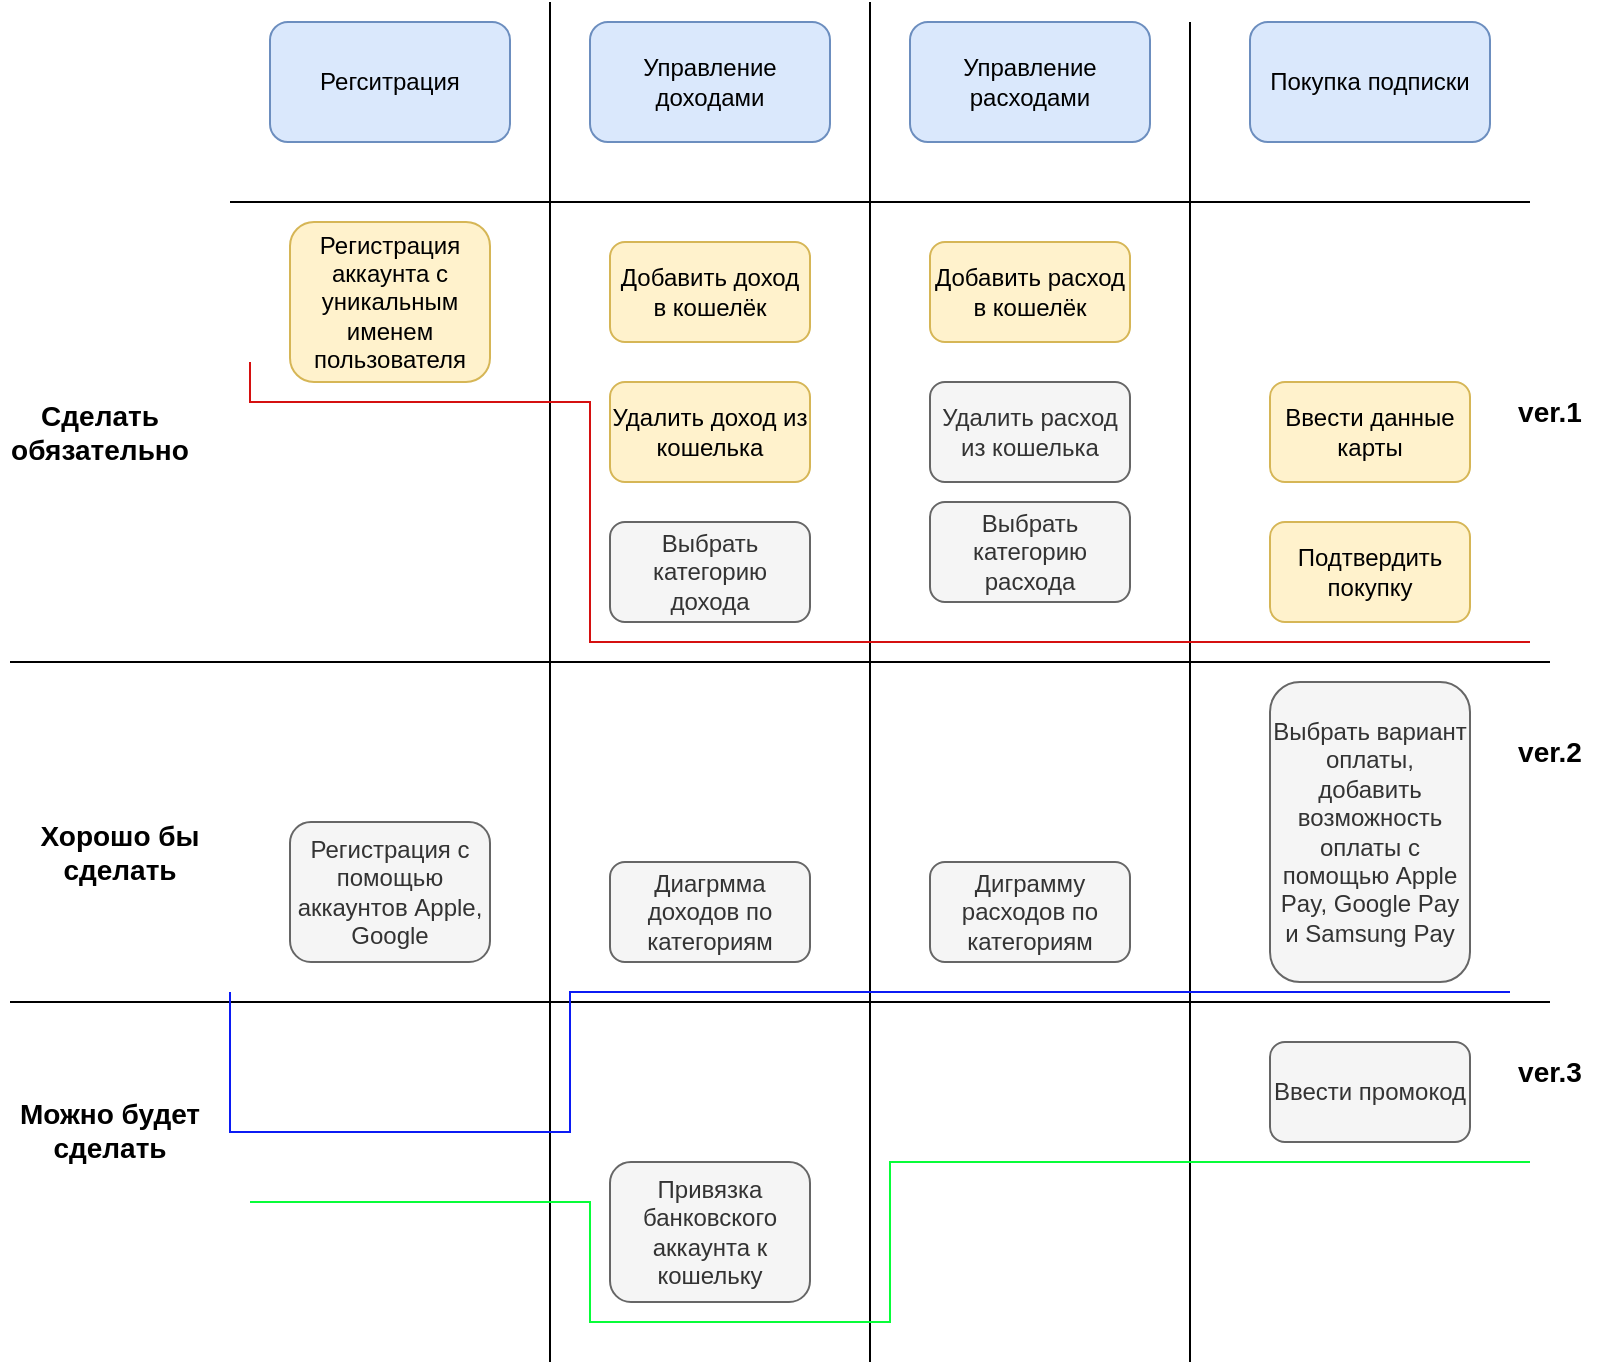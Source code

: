 <mxfile version="21.1.2" type="device">
  <diagram name="Page-1" id="iXeg-zfbAlBCnqqb55lr">
    <mxGraphModel dx="2261" dy="884" grid="1" gridSize="10" guides="1" tooltips="1" connect="1" arrows="1" fold="1" page="1" pageScale="1" pageWidth="827" pageHeight="1169" math="0" shadow="0">
      <root>
        <mxCell id="0" />
        <mxCell id="1" parent="0" />
        <mxCell id="zP7d5f_9tEzzHWjP8LjR-1" value="Регситрация" style="rounded=1;whiteSpace=wrap;html=1;fillColor=#dae8fc;strokeColor=#6c8ebf;" parent="1" vertex="1">
          <mxGeometry x="-670" y="30" width="120" height="60" as="geometry" />
        </mxCell>
        <mxCell id="zP7d5f_9tEzzHWjP8LjR-2" value="Управление доходами" style="rounded=1;whiteSpace=wrap;html=1;fillColor=#dae8fc;strokeColor=#6c8ebf;" parent="1" vertex="1">
          <mxGeometry x="-510" y="30" width="120" height="60" as="geometry" />
        </mxCell>
        <mxCell id="zP7d5f_9tEzzHWjP8LjR-3" value="" style="endArrow=none;html=1;rounded=0;" parent="1" edge="1">
          <mxGeometry width="50" height="50" relative="1" as="geometry">
            <mxPoint x="-530" y="700" as="sourcePoint" />
            <mxPoint x="-530" y="20" as="targetPoint" />
          </mxGeometry>
        </mxCell>
        <mxCell id="zP7d5f_9tEzzHWjP8LjR-4" value="" style="endArrow=none;html=1;rounded=0;" parent="1" edge="1">
          <mxGeometry width="50" height="50" relative="1" as="geometry">
            <mxPoint x="-690" y="120" as="sourcePoint" />
            <mxPoint x="-40" y="120" as="targetPoint" />
          </mxGeometry>
        </mxCell>
        <mxCell id="zP7d5f_9tEzzHWjP8LjR-5" value="Регистрация аккаунта c уникальным именем пользователя" style="rounded=1;whiteSpace=wrap;html=1;fillColor=#fff2cc;strokeColor=#d6b656;" parent="1" vertex="1">
          <mxGeometry x="-660" y="130" width="100" height="80" as="geometry" />
        </mxCell>
        <mxCell id="zP7d5f_9tEzzHWjP8LjR-6" value="Регистрация с помощью аккаунтов Apple, Google" style="rounded=1;whiteSpace=wrap;html=1;fillColor=#f5f5f5;fontColor=#333333;strokeColor=#666666;" parent="1" vertex="1">
          <mxGeometry x="-660" y="430" width="100" height="70" as="geometry" />
        </mxCell>
        <mxCell id="zP7d5f_9tEzzHWjP8LjR-9" value="Добавить доход в кошелёк" style="rounded=1;whiteSpace=wrap;html=1;fillColor=#fff2cc;strokeColor=#d6b656;" parent="1" vertex="1">
          <mxGeometry x="-500" y="140" width="100" height="50" as="geometry" />
        </mxCell>
        <mxCell id="zP7d5f_9tEzzHWjP8LjR-10" value="Удалить доход из кошелька" style="rounded=1;whiteSpace=wrap;html=1;fillColor=#fff2cc;strokeColor=#d6b656;" parent="1" vertex="1">
          <mxGeometry x="-500" y="210" width="100" height="50" as="geometry" />
        </mxCell>
        <mxCell id="zP7d5f_9tEzzHWjP8LjR-13" value="Привязка банковского аккаунта к кошельку" style="rounded=1;whiteSpace=wrap;html=1;fillColor=#f5f5f5;strokeColor=#666666;fontColor=#333333;" parent="1" vertex="1">
          <mxGeometry x="-500" y="600" width="100" height="70" as="geometry" />
        </mxCell>
        <mxCell id="zP7d5f_9tEzzHWjP8LjR-14" value="Диагрмма доходов по категориям" style="rounded=1;whiteSpace=wrap;html=1;fillColor=#f5f5f5;strokeColor=#666666;fontColor=#333333;" parent="1" vertex="1">
          <mxGeometry x="-500" y="450" width="100" height="50" as="geometry" />
        </mxCell>
        <mxCell id="zP7d5f_9tEzzHWjP8LjR-15" value="" style="endArrow=none;html=1;rounded=0;" parent="1" edge="1">
          <mxGeometry width="50" height="50" relative="1" as="geometry">
            <mxPoint x="-370" y="700" as="sourcePoint" />
            <mxPoint x="-370" y="20" as="targetPoint" />
          </mxGeometry>
        </mxCell>
        <mxCell id="zP7d5f_9tEzzHWjP8LjR-17" value="Управление расходами" style="rounded=1;whiteSpace=wrap;html=1;fillColor=#dae8fc;strokeColor=#6c8ebf;" parent="1" vertex="1">
          <mxGeometry x="-350" y="30" width="120" height="60" as="geometry" />
        </mxCell>
        <mxCell id="zP7d5f_9tEzzHWjP8LjR-18" value="Добавить расход в кошелёк" style="rounded=1;whiteSpace=wrap;html=1;fillColor=#fff2cc;strokeColor=#d6b656;" parent="1" vertex="1">
          <mxGeometry x="-340" y="140" width="100" height="50" as="geometry" />
        </mxCell>
        <mxCell id="zP7d5f_9tEzzHWjP8LjR-19" value="Удалить расход из кошелька" style="rounded=1;whiteSpace=wrap;html=1;fillColor=#f5f5f5;strokeColor=#666666;fontColor=#333333;" parent="1" vertex="1">
          <mxGeometry x="-340" y="210" width="100" height="50" as="geometry" />
        </mxCell>
        <mxCell id="zP7d5f_9tEzzHWjP8LjR-20" value="Диграмму расходов по категориям" style="rounded=1;whiteSpace=wrap;html=1;fillColor=#f5f5f5;strokeColor=#666666;fontColor=#333333;" parent="1" vertex="1">
          <mxGeometry x="-340" y="450" width="100" height="50" as="geometry" />
        </mxCell>
        <mxCell id="zP7d5f_9tEzzHWjP8LjR-21" value="" style="endArrow=none;html=1;rounded=0;" parent="1" edge="1">
          <mxGeometry width="50" height="50" relative="1" as="geometry">
            <mxPoint x="-210" y="700" as="sourcePoint" />
            <mxPoint x="-210" y="30" as="targetPoint" />
          </mxGeometry>
        </mxCell>
        <mxCell id="zP7d5f_9tEzzHWjP8LjR-22" value="Покупка подписки" style="rounded=1;whiteSpace=wrap;html=1;fillColor=#dae8fc;strokeColor=#6c8ebf;" parent="1" vertex="1">
          <mxGeometry x="-180" y="30" width="120" height="60" as="geometry" />
        </mxCell>
        <mxCell id="zP7d5f_9tEzzHWjP8LjR-24" value="Ввести данные карты" style="rounded=1;whiteSpace=wrap;html=1;fillColor=#fff2cc;strokeColor=#d6b656;" parent="1" vertex="1">
          <mxGeometry x="-170" y="210" width="100" height="50" as="geometry" />
        </mxCell>
        <mxCell id="zP7d5f_9tEzzHWjP8LjR-25" value="Подтвердить покупку" style="rounded=1;whiteSpace=wrap;html=1;fillColor=#fff2cc;strokeColor=#d6b656;" parent="1" vertex="1">
          <mxGeometry x="-170" y="280" width="100" height="50" as="geometry" />
        </mxCell>
        <mxCell id="zP7d5f_9tEzzHWjP8LjR-26" value="Выбрать вариант оплаты, добавить возможность оплаты с помощью Apple Pay, Google Pay и Samsung Pay" style="rounded=1;whiteSpace=wrap;html=1;fillColor=#f5f5f5;strokeColor=#666666;fontColor=#333333;" parent="1" vertex="1">
          <mxGeometry x="-170" y="360" width="100" height="150" as="geometry" />
        </mxCell>
        <mxCell id="zP7d5f_9tEzzHWjP8LjR-27" value="Ввести промокод" style="rounded=1;whiteSpace=wrap;html=1;fillColor=#f5f5f5;strokeColor=#666666;fontColor=#333333;" parent="1" vertex="1">
          <mxGeometry x="-170" y="540" width="100" height="50" as="geometry" />
        </mxCell>
        <mxCell id="zP7d5f_9tEzzHWjP8LjR-31" value="&lt;font style=&quot;font-size: 14px;&quot;&gt;&lt;b&gt;Сделать обязательно&lt;/b&gt;&lt;/font&gt;" style="text;html=1;strokeColor=none;fillColor=none;align=center;verticalAlign=middle;whiteSpace=wrap;rounded=0;" parent="1" vertex="1">
          <mxGeometry x="-800" y="220" width="90" height="30" as="geometry" />
        </mxCell>
        <mxCell id="zP7d5f_9tEzzHWjP8LjR-32" value="&lt;font style=&quot;font-size: 14px;&quot;&gt;&lt;b&gt;Хорошо бы сделать&lt;/b&gt;&lt;/font&gt;" style="text;html=1;strokeColor=none;fillColor=none;align=center;verticalAlign=middle;whiteSpace=wrap;rounded=0;" parent="1" vertex="1">
          <mxGeometry x="-795" y="430" width="100" height="30" as="geometry" />
        </mxCell>
        <mxCell id="zP7d5f_9tEzzHWjP8LjR-33" value="&lt;font style=&quot;font-size: 14px;&quot;&gt;&lt;b&gt;Можно будет сделать&lt;/b&gt;&lt;/font&gt;" style="text;html=1;strokeColor=none;fillColor=none;align=center;verticalAlign=middle;whiteSpace=wrap;rounded=0;" parent="1" vertex="1">
          <mxGeometry x="-805" y="559" width="110" height="50" as="geometry" />
        </mxCell>
        <mxCell id="zP7d5f_9tEzzHWjP8LjR-36" value="" style="endArrow=none;html=1;rounded=0;" parent="1" edge="1">
          <mxGeometry width="50" height="50" relative="1" as="geometry">
            <mxPoint x="-800" y="350" as="sourcePoint" />
            <mxPoint x="-30" y="350" as="targetPoint" />
          </mxGeometry>
        </mxCell>
        <mxCell id="zP7d5f_9tEzzHWjP8LjR-37" value="" style="endArrow=none;html=1;rounded=0;" parent="1" edge="1">
          <mxGeometry width="50" height="50" relative="1" as="geometry">
            <mxPoint x="-800" y="520" as="sourcePoint" />
            <mxPoint x="-30" y="520" as="targetPoint" />
          </mxGeometry>
        </mxCell>
        <mxCell id="zP7d5f_9tEzzHWjP8LjR-39" value="" style="endArrow=none;html=1;rounded=0;edgeStyle=orthogonalEdgeStyle;strokeColor=#d51010;" parent="1" edge="1">
          <mxGeometry width="50" height="50" relative="1" as="geometry">
            <mxPoint x="-680" y="200" as="sourcePoint" />
            <mxPoint x="-40" y="340" as="targetPoint" />
            <Array as="points">
              <mxPoint x="-680" y="220" />
              <mxPoint x="-510" y="220" />
              <mxPoint x="-510" y="340" />
            </Array>
          </mxGeometry>
        </mxCell>
        <mxCell id="zP7d5f_9tEzzHWjP8LjR-41" value="" style="endArrow=none;html=1;rounded=0;edgeStyle=orthogonalEdgeStyle;strokeColor=#0b1bf4;" parent="1" edge="1">
          <mxGeometry width="50" height="50" relative="1" as="geometry">
            <mxPoint x="-690" y="515" as="sourcePoint" />
            <mxPoint x="-50" y="515" as="targetPoint" />
            <Array as="points">
              <mxPoint x="-690" y="585" />
              <mxPoint x="-520" y="585" />
              <mxPoint x="-520" y="515" />
              <mxPoint x="-80" y="515" />
            </Array>
          </mxGeometry>
        </mxCell>
        <mxCell id="zP7d5f_9tEzzHWjP8LjR-43" value="" style="endArrow=none;html=1;rounded=0;strokeColor=#08fd39;" parent="1" edge="1">
          <mxGeometry width="50" height="50" relative="1" as="geometry">
            <mxPoint x="-680" y="620" as="sourcePoint" />
            <mxPoint x="-40" y="600" as="targetPoint" />
            <Array as="points">
              <mxPoint x="-510" y="620" />
              <mxPoint x="-510" y="680" />
              <mxPoint x="-360" y="680" />
              <mxPoint x="-360" y="600" />
            </Array>
          </mxGeometry>
        </mxCell>
        <mxCell id="zP7d5f_9tEzzHWjP8LjR-44" value="&lt;font style=&quot;font-size: 14px;&quot;&gt;&lt;b&gt;ver.1&lt;/b&gt;&lt;/font&gt;" style="text;html=1;strokeColor=none;fillColor=none;align=center;verticalAlign=middle;whiteSpace=wrap;rounded=0;" parent="1" vertex="1">
          <mxGeometry x="-60" y="210" width="60" height="30" as="geometry" />
        </mxCell>
        <mxCell id="zP7d5f_9tEzzHWjP8LjR-45" value="&lt;font style=&quot;font-size: 14px;&quot;&gt;&lt;b&gt;ver.2&lt;/b&gt;&lt;/font&gt;" style="text;html=1;strokeColor=none;fillColor=none;align=center;verticalAlign=middle;whiteSpace=wrap;rounded=0;" parent="1" vertex="1">
          <mxGeometry x="-60" y="380" width="60" height="30" as="geometry" />
        </mxCell>
        <mxCell id="zP7d5f_9tEzzHWjP8LjR-46" value="&lt;font style=&quot;font-size: 14px;&quot;&gt;&lt;b&gt;ver.3&lt;br&gt;&lt;/b&gt;&lt;/font&gt;" style="text;html=1;strokeColor=none;fillColor=none;align=center;verticalAlign=middle;whiteSpace=wrap;rounded=0;" parent="1" vertex="1">
          <mxGeometry x="-60" y="540" width="60" height="30" as="geometry" />
        </mxCell>
        <mxCell id="i0YAJOjGmukp666-XQv_-1" value="Выбрать категорию расхода" style="rounded=1;whiteSpace=wrap;html=1;fillColor=#f5f5f5;strokeColor=#666666;fontColor=#333333;" vertex="1" parent="1">
          <mxGeometry x="-340" y="270" width="100" height="50" as="geometry" />
        </mxCell>
        <mxCell id="i0YAJOjGmukp666-XQv_-2" value="Выбрать категорию дохода" style="rounded=1;whiteSpace=wrap;html=1;fillColor=#f5f5f5;strokeColor=#666666;fontColor=#333333;" vertex="1" parent="1">
          <mxGeometry x="-500" y="280" width="100" height="50" as="geometry" />
        </mxCell>
      </root>
    </mxGraphModel>
  </diagram>
</mxfile>
